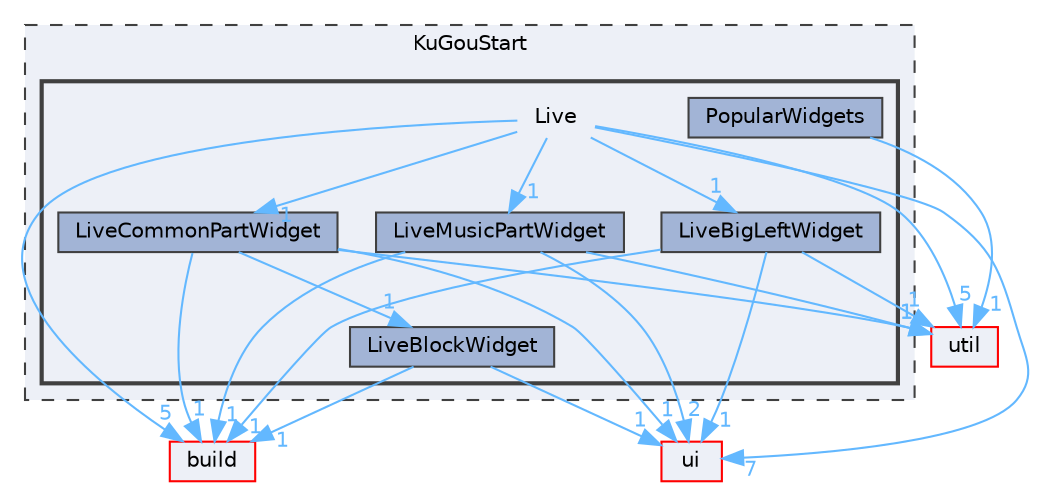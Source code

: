 digraph "Live"
{
 // LATEX_PDF_SIZE
  bgcolor="transparent";
  edge [fontname=Helvetica,fontsize=10,labelfontname=Helvetica,labelfontsize=10];
  node [fontname=Helvetica,fontsize=10,shape=box,height=0.2,width=0.4];
  compound=true
  subgraph clusterdir_e60601b218beddc6af0778ac41ea9cb2 {
    graph [ bgcolor="#edf0f7", pencolor="grey25", label="KuGouStart", fontname=Helvetica,fontsize=10 style="filled,dashed", URL="dir_e60601b218beddc6af0778ac41ea9cb2.html",tooltip=""]
  subgraph clusterdir_e29623dc5209c01c19fa67da8db51a5b {
    graph [ bgcolor="#edf0f7", pencolor="grey25", label="", fontname=Helvetica,fontsize=10 style="filled,bold", URL="dir_e29623dc5209c01c19fa67da8db51a5b.html",tooltip=""]
    dir_e29623dc5209c01c19fa67da8db51a5b [shape=plaintext, label="Live"];
  dir_89a2faf7b2a60b5bccda945a42659217 [label="LiveBigLeftWidget", fillcolor="#a2b4d6", color="grey25", style="filled", URL="dir_89a2faf7b2a60b5bccda945a42659217.html",tooltip=""];
  dir_93718bdd73e97125191c0ccbfa322252 [label="LiveBlockWidget", fillcolor="#a2b4d6", color="grey25", style="filled", URL="dir_93718bdd73e97125191c0ccbfa322252.html",tooltip=""];
  dir_2c5bdb280814c03e8d3b176dcb80ede2 [label="LiveCommonPartWidget", fillcolor="#a2b4d6", color="grey25", style="filled", URL="dir_2c5bdb280814c03e8d3b176dcb80ede2.html",tooltip=""];
  dir_39bbb252c302b355dca98e904763e4c4 [label="LiveMusicPartWidget", fillcolor="#a2b4d6", color="grey25", style="filled", URL="dir_39bbb252c302b355dca98e904763e4c4.html",tooltip=""];
  dir_4e8d7b6abdc0c83abbfafd1653184db9 [label="PopularWidgets", fillcolor="#a2b4d6", color="grey25", style="filled", URL="dir_4e8d7b6abdc0c83abbfafd1653184db9.html",tooltip=""];
  }
  }
  dir_1788f8309b1a812dcb800a185471cf6c [label="ui", fillcolor="#edf0f7", color="red", style="filled", URL="dir_1788f8309b1a812dcb800a185471cf6c.html",tooltip=""];
  dir_23ec12649285f9fabf3a6b7380226c28 [label="util", fillcolor="#edf0f7", color="red", style="filled", URL="dir_23ec12649285f9fabf3a6b7380226c28.html",tooltip=""];
  dir_4fef79e7177ba769987a8da36c892c5f [label="build", fillcolor="#edf0f7", color="red", style="filled", URL="dir_4fef79e7177ba769987a8da36c892c5f.html",tooltip=""];
  dir_e29623dc5209c01c19fa67da8db51a5b->dir_1788f8309b1a812dcb800a185471cf6c [headlabel="7", labeldistance=1.5 headhref="dir_000185_000351.html" href="dir_000185_000351.html" color="steelblue1" fontcolor="steelblue1"];
  dir_e29623dc5209c01c19fa67da8db51a5b->dir_23ec12649285f9fabf3a6b7380226c28 [headlabel="5", labeldistance=1.5 headhref="dir_000185_000357.html" href="dir_000185_000357.html" color="steelblue1" fontcolor="steelblue1"];
  dir_e29623dc5209c01c19fa67da8db51a5b->dir_2c5bdb280814c03e8d3b176dcb80ede2 [headlabel="1", labeldistance=1.5 headhref="dir_000185_000189.html" href="dir_000185_000189.html" color="steelblue1" fontcolor="steelblue1"];
  dir_e29623dc5209c01c19fa67da8db51a5b->dir_39bbb252c302b355dca98e904763e4c4 [headlabel="1", labeldistance=1.5 headhref="dir_000185_000190.html" href="dir_000185_000190.html" color="steelblue1" fontcolor="steelblue1"];
  dir_e29623dc5209c01c19fa67da8db51a5b->dir_4fef79e7177ba769987a8da36c892c5f [headlabel="5", labeldistance=1.5 headhref="dir_000185_000041.html" href="dir_000185_000041.html" color="steelblue1" fontcolor="steelblue1"];
  dir_e29623dc5209c01c19fa67da8db51a5b->dir_89a2faf7b2a60b5bccda945a42659217 [headlabel="1", labeldistance=1.5 headhref="dir_000185_000187.html" href="dir_000185_000187.html" color="steelblue1" fontcolor="steelblue1"];
  dir_89a2faf7b2a60b5bccda945a42659217->dir_1788f8309b1a812dcb800a185471cf6c [headlabel="1", labeldistance=1.5 headhref="dir_000187_000351.html" href="dir_000187_000351.html" color="steelblue1" fontcolor="steelblue1"];
  dir_89a2faf7b2a60b5bccda945a42659217->dir_23ec12649285f9fabf3a6b7380226c28 [headlabel="1", labeldistance=1.5 headhref="dir_000187_000357.html" href="dir_000187_000357.html" color="steelblue1" fontcolor="steelblue1"];
  dir_89a2faf7b2a60b5bccda945a42659217->dir_4fef79e7177ba769987a8da36c892c5f [headlabel="1", labeldistance=1.5 headhref="dir_000187_000041.html" href="dir_000187_000041.html" color="steelblue1" fontcolor="steelblue1"];
  dir_93718bdd73e97125191c0ccbfa322252->dir_1788f8309b1a812dcb800a185471cf6c [headlabel="1", labeldistance=1.5 headhref="dir_000188_000351.html" href="dir_000188_000351.html" color="steelblue1" fontcolor="steelblue1"];
  dir_93718bdd73e97125191c0ccbfa322252->dir_4fef79e7177ba769987a8da36c892c5f [headlabel="1", labeldistance=1.5 headhref="dir_000188_000041.html" href="dir_000188_000041.html" color="steelblue1" fontcolor="steelblue1"];
  dir_2c5bdb280814c03e8d3b176dcb80ede2->dir_1788f8309b1a812dcb800a185471cf6c [headlabel="1", labeldistance=1.5 headhref="dir_000189_000351.html" href="dir_000189_000351.html" color="steelblue1" fontcolor="steelblue1"];
  dir_2c5bdb280814c03e8d3b176dcb80ede2->dir_23ec12649285f9fabf3a6b7380226c28 [headlabel="1", labeldistance=1.5 headhref="dir_000189_000357.html" href="dir_000189_000357.html" color="steelblue1" fontcolor="steelblue1"];
  dir_2c5bdb280814c03e8d3b176dcb80ede2->dir_4fef79e7177ba769987a8da36c892c5f [headlabel="1", labeldistance=1.5 headhref="dir_000189_000041.html" href="dir_000189_000041.html" color="steelblue1" fontcolor="steelblue1"];
  dir_2c5bdb280814c03e8d3b176dcb80ede2->dir_93718bdd73e97125191c0ccbfa322252 [headlabel="1", labeldistance=1.5 headhref="dir_000189_000188.html" href="dir_000189_000188.html" color="steelblue1" fontcolor="steelblue1"];
  dir_39bbb252c302b355dca98e904763e4c4->dir_1788f8309b1a812dcb800a185471cf6c [headlabel="2", labeldistance=1.5 headhref="dir_000190_000351.html" href="dir_000190_000351.html" color="steelblue1" fontcolor="steelblue1"];
  dir_39bbb252c302b355dca98e904763e4c4->dir_23ec12649285f9fabf3a6b7380226c28 [headlabel="1", labeldistance=1.5 headhref="dir_000190_000357.html" href="dir_000190_000357.html" color="steelblue1" fontcolor="steelblue1"];
  dir_39bbb252c302b355dca98e904763e4c4->dir_4fef79e7177ba769987a8da36c892c5f [headlabel="1", labeldistance=1.5 headhref="dir_000190_000041.html" href="dir_000190_000041.html" color="steelblue1" fontcolor="steelblue1"];
  dir_4e8d7b6abdc0c83abbfafd1653184db9->dir_23ec12649285f9fabf3a6b7380226c28 [headlabel="1", labeldistance=1.5 headhref="dir_000285_000357.html" href="dir_000285_000357.html" color="steelblue1" fontcolor="steelblue1"];
}
